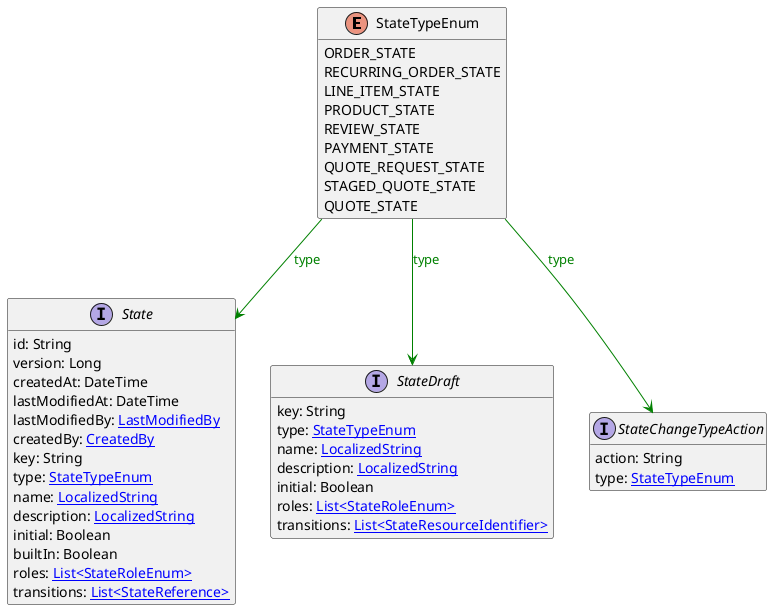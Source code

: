 @startuml

hide methods
enum StateTypeEnum {
    ORDER_STATE
    RECURRING_ORDER_STATE
    LINE_ITEM_STATE
    PRODUCT_STATE
    REVIEW_STATE
    PAYMENT_STATE
    QUOTE_REQUEST_STATE
    STAGED_QUOTE_STATE
    QUOTE_STATE
}
interface State [[State.svg]]  {
    id: String
    version: Long
    createdAt: DateTime
    lastModifiedAt: DateTime
    lastModifiedBy: [[LastModifiedBy.svg LastModifiedBy]]
    createdBy: [[CreatedBy.svg CreatedBy]]
    key: String
    type: [[StateTypeEnum.svg StateTypeEnum]]
    name: [[LocalizedString.svg LocalizedString]]
    description: [[LocalizedString.svg LocalizedString]]
    initial: Boolean
    builtIn: Boolean
    roles: [[StateRoleEnum.svg List<StateRoleEnum>]]
    transitions: [[StateReference.svg List<StateReference>]]
}
interface StateDraft [[StateDraft.svg]]  {
    key: String
    type: [[StateTypeEnum.svg StateTypeEnum]]
    name: [[LocalizedString.svg LocalizedString]]
    description: [[LocalizedString.svg LocalizedString]]
    initial: Boolean
    roles: [[StateRoleEnum.svg List<StateRoleEnum>]]
    transitions: [[StateResourceIdentifier.svg List<StateResourceIdentifier>]]
}
interface StateChangeTypeAction [[StateChangeTypeAction.svg]]  {
    action: String
    type: [[StateTypeEnum.svg StateTypeEnum]]
}
StateTypeEnum --> State #green;text:green : "type"
StateTypeEnum --> StateDraft #green;text:green : "type"
StateTypeEnum --> StateChangeTypeAction #green;text:green : "type"
@enduml
